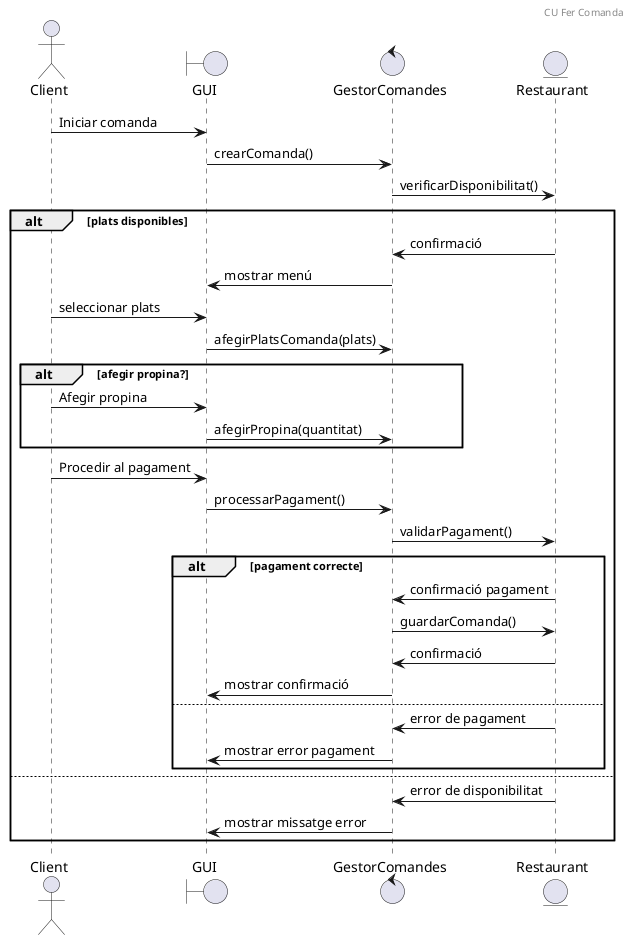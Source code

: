 @startuml
header CU Fer Comanda

actor Client as c
boundary GUI as ui
control GestorComandes as gc
entity "Restaurant" as rest

c -> ui : Iniciar comanda
ui -> gc : crearComanda()
gc -> rest : verificarDisponibilitat()

alt plats disponibles
    rest -> gc : confirmació
    gc -> ui : mostrar menú
    c -> ui : seleccionar plats
    ui -> gc : afegirPlatsComanda(plats)

    alt afegir propina?
        c -> ui : Afegir propina
        ui -> gc : afegirPropina(quantitat)
    end

    c -> ui : Procedir al pagament
    ui -> gc : processarPagament()
    gc -> rest : validarPagament()

    alt pagament correcte
        rest -> gc : confirmació pagament
        gc -> rest : guardarComanda()
        rest -> gc : confirmació
        gc -> ui : mostrar confirmació
    else
        rest -> gc : error de pagament
        gc -> ui : mostrar error pagament
    end
else
    rest -> gc : error de disponibilitat
    gc -> ui : mostrar missatge error
end

@enduml

@startuml
header CU Veure Comandes Pendents

actor Cuiner as cu
boundary GUI as ui
control "GestorComandes" as gc
entity "Restaurant" as rest

cu -> ui : Consultar comandes pendents
ui -> gc : obtenirComandesPendents()
gc -> rest : consultarComandes()
rest -> gc : retornar comandes pendents
gc -> ui : mostrar comandes pendents
ui --> cu : visualitzar comandes

@enduml

@startuml
header CU Lliurar Comanda

actor Repartidor as r
boundary GUI as ui
control "GestorComandes" as gc
entity "Restaurant" as rest

r -> ui : Lliurar comanda
ui -> gc : obtenirComandesPreparades()
gc -> rest : consultarComandesPreparades()
rest -> gc : llistaComandes
gc -> ui : mostrar comandes disponibles

r -> ui : seleccionar comanda
ui -> gc : confirmarLliurament(idComanda)
gc -> rest : actualitzarEstatComanda()
rest -> gc : confirmació lliurament
gc -> ui : mostrar confirmació

@enduml

@startuml
header CU Notificar Entrega

actor Repartidor as r
boundary GUI as ui
control "GestorComandes" as gc
entity "Restaurant" as rest
actor Client as c

r -> ui : Notificar entrega
ui -> gc : notificarEntrega(idComanda)
gc -> rest : actualitzarEstatEntrega()
rest -> gc : confirmació

alt entrega feta?
    gc -> rest : enviarNotificacioClient()
    rest -> c : notificar entrega realitzada
    gc -> ui : mostrar confirmació
else
    gc -> ui : mostrar error
end

@enduml